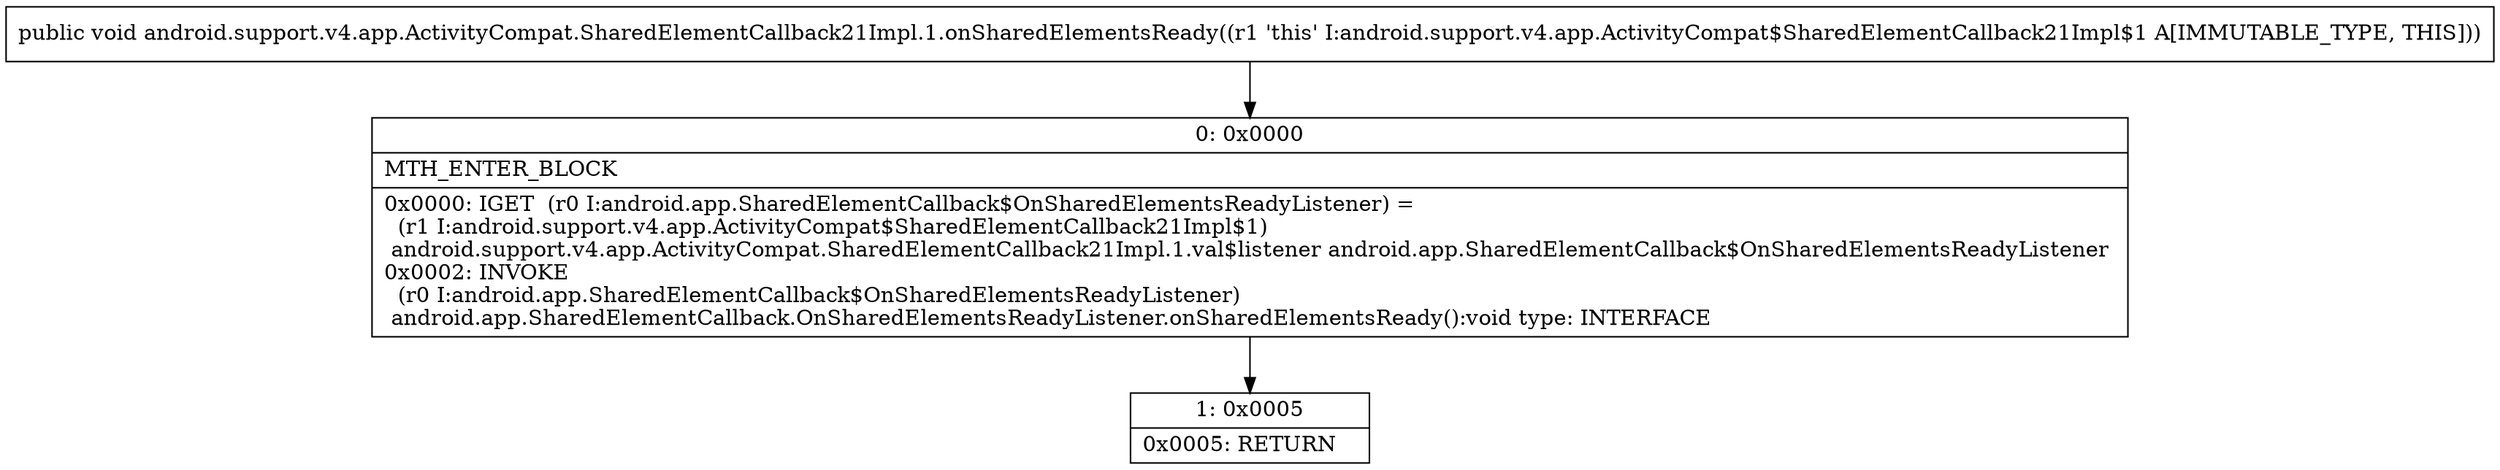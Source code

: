 digraph "CFG forandroid.support.v4.app.ActivityCompat.SharedElementCallback21Impl.1.onSharedElementsReady()V" {
Node_0 [shape=record,label="{0\:\ 0x0000|MTH_ENTER_BLOCK\l|0x0000: IGET  (r0 I:android.app.SharedElementCallback$OnSharedElementsReadyListener) = \l  (r1 I:android.support.v4.app.ActivityCompat$SharedElementCallback21Impl$1)\l android.support.v4.app.ActivityCompat.SharedElementCallback21Impl.1.val$listener android.app.SharedElementCallback$OnSharedElementsReadyListener \l0x0002: INVOKE  \l  (r0 I:android.app.SharedElementCallback$OnSharedElementsReadyListener)\l android.app.SharedElementCallback.OnSharedElementsReadyListener.onSharedElementsReady():void type: INTERFACE \l}"];
Node_1 [shape=record,label="{1\:\ 0x0005|0x0005: RETURN   \l}"];
MethodNode[shape=record,label="{public void android.support.v4.app.ActivityCompat.SharedElementCallback21Impl.1.onSharedElementsReady((r1 'this' I:android.support.v4.app.ActivityCompat$SharedElementCallback21Impl$1 A[IMMUTABLE_TYPE, THIS])) }"];
MethodNode -> Node_0;
Node_0 -> Node_1;
}

